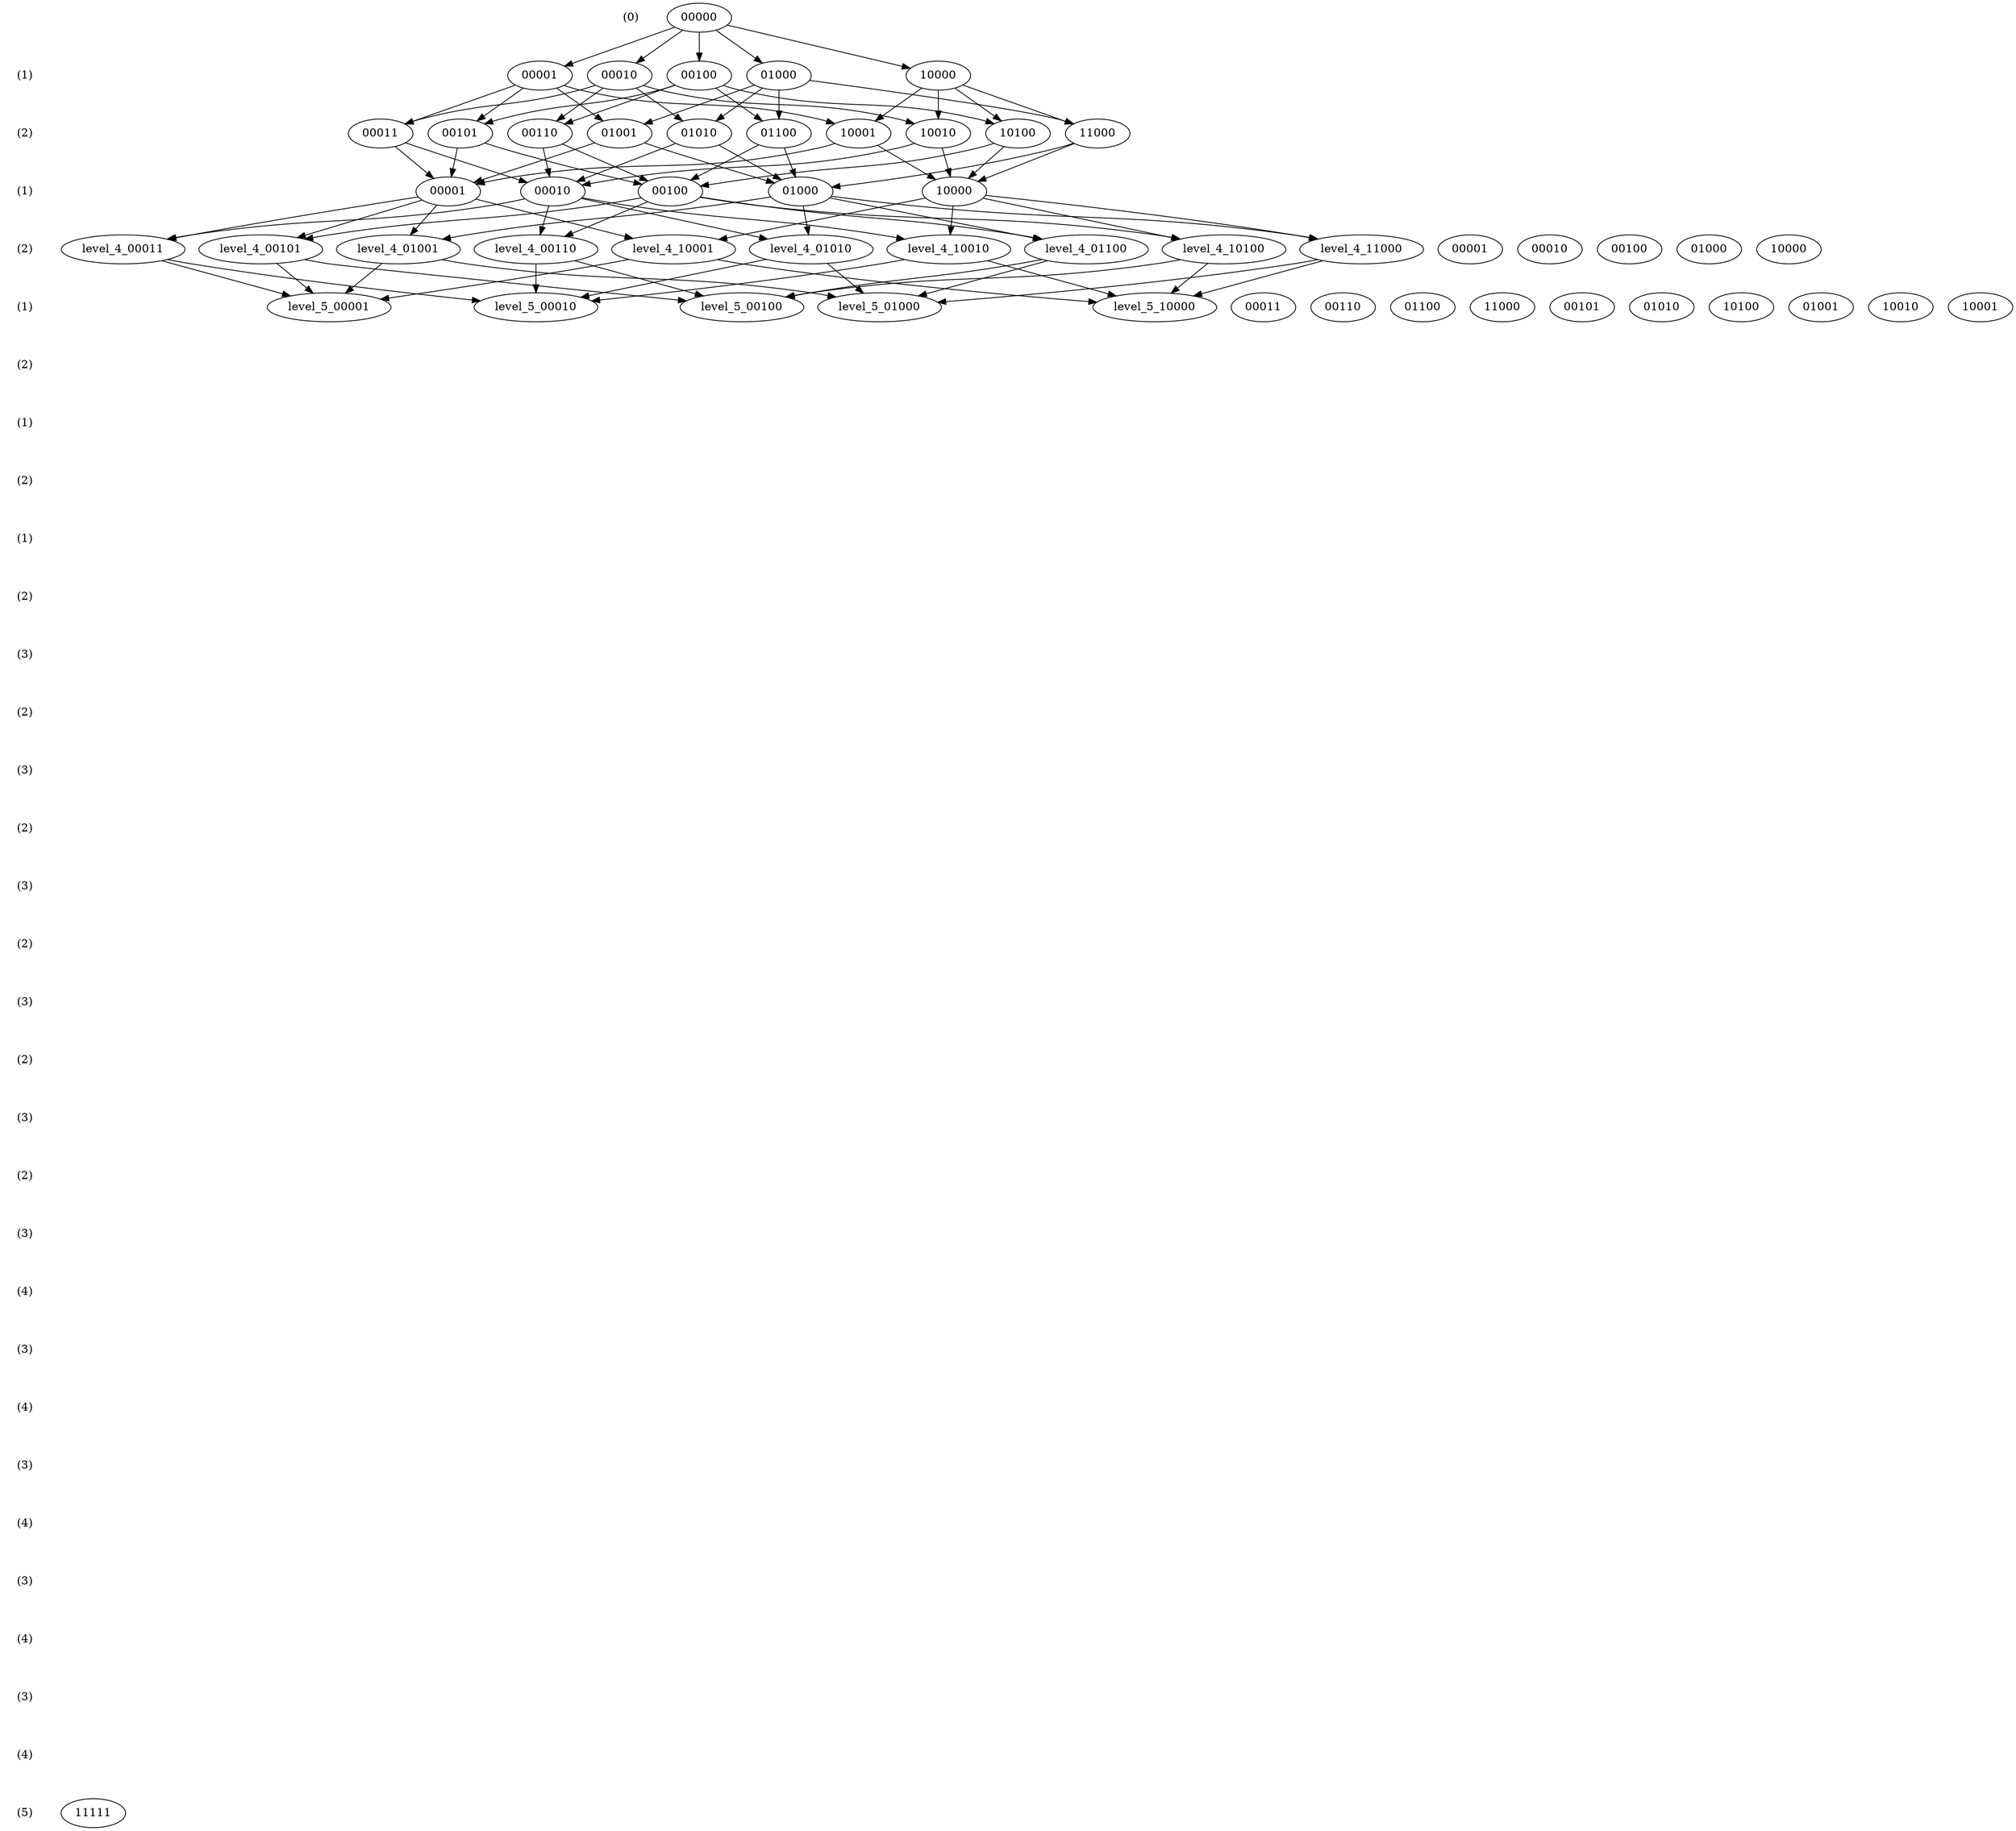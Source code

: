 /*
    dot -T pdf order5_graph.dot -o order5_graph.pdf
*/

digraph order5 {

	node [shape=plaintext]

	level_0 [label="(0)"]
	level_1 [label="(1)"]
	level_2 [label="(2)"]
	level_3 [label="(1)"]
	level_4 [label="(2)"]
	level_5 [label="(1)"]
	level_6 [label="(2)"]
	level_7 [label="(1)"]
	level_8 [label="(2)"]
	level_9 [label="(1)"]
	level_10 [label="(2)"]
	level_11 [label="(3)"]
	level_12 [label="(2)"]
	level_13 [label="(3)"]
	level_14 [label="(2)"]
	level_15 [label="(3)"]
	level_16 [label="(2)"]
	level_17 [label="(3)"]
	level_18 [label="(2)"]
	level_19 [label="(3)"]
	level_20 [label="(2)"]
	level_21 [label="(3)"]
	level_22 [label="(4)"]
	level_23 [label="(3)"]
	level_24 [label="(4)"]
	level_25 [label="(3)"]
	level_26 [label="(4)"]
	level_27 [label="(3)"]
	level_28 [label="(4)"]
	level_29 [label="(3)"]
	level_30 [label="(4)"]
	level_31 [label="(5)"]

	edge [style=invis]
    level_1 -> level_1 -> level_2 -> level_3 -> level_4 -> level_5 ->
    level_6 -> level_7 -> level_8 -> level_9 -> level_10 -> level_11 ->
    level_12 -> level_13 -> level_14 -> level_15 -> level_16 -> level_17 ->
    level_18 -> level_19 -> level_20 -> level_21 -> level_22 -> level_23 ->
    level_24 -> level_25 -> level_26 -> level_27 -> level_28 -> level_29 ->
    level_30 -> level_31

    node [shape=ellipse]
    edge [style=solid]

    { // there is only one possible node with no bits set
        rank=same; level_0

        level_0_00000 [label="00000"] // shape=ellipse,fontcolor=red,color=red,style=bold]
    }

    { // all possible nodes with 1 bit set
        rank=same; level_1

        level_1_00001 [label="00001"]
        level_1_00010 [label="00010"]
        level_1_00100 [label="00100"]
        level_1_01000 [label="01000"]
        level_1_10000 [label="10000"]
    }

    { // all possible nodes with 1 bit set
        rank=same; level_3

        level_3_00001 [label="00001"]
        level_3_00010 [label="00010"]
        level_3_00100 [label="00100"]
        level_3_01000 [label="01000"]
        level_3_10000 [label="10000"]
    }

    { // all possible nodes with 1 bit set
        rank=same; level_4

        level_4_00001 [label="00001"]
        level_4_00010 [label="00010"]
        level_4_00100 [label="00100"]
        level_4_01000 [label="01000"]
        level_4_10000 [label="10000"]
    }

    { // all possible nodes with 2 bits set
        rank=same; level_2

        level_2_00011 [label="00011"]
        level_2_00110 [label="00110"]
        level_2_01100 [label="01100"]
        level_2_11000 [label="11000"]
        level_2_00101 [label="00101"]
        level_2_01010 [label="01010"]
        level_2_10100 [label="10100"]
        level_2_01001 [label="01001"]
        level_2_10010 [label="10010"]
        level_2_10001 [label="10001"]
    }

    { // all possible nodes with 2 bits set
        rank=same; level_5

        level_5_00011 [label="00011"]
        level_5_00110 [label="00110"]
        level_5_01100 [label="01100"]
        level_5_11000 [label="11000"]
        level_5_00101 [label="00101"]
        level_5_01010 [label="01010"]
        level_5_10100 [label="10100"]
        level_5_01001 [label="01001"]
        level_5_10010 [label="10010"]
        level_5_10001 [label="10001"]
    }

/*
    { // all possible nodes with 3 bits set
        rank=same; level_x

        n3_00111 [label="00111"]
        n3_01110 [label="01110"]
        n3_11100 [label="11100"]
        n3_01011 [label="01011"]
        n3_11010 [label="11010"]
        n3_11010 [label="11010"]
        n3_10101 [label="10101"]
        n3_10011 [label="10011"]
        n3_11001 [label="11001"]
        n3_10110 [label="10110"]
    }

    { // all possible nodes with 4 bits set
        rank=same; level_y

        n4_11110 [label="11110"]
        n4_11101 [label="11101"]
        n4_11011 [label="11011"]
        n4_10111 [label="10111"]
        n4_01111 [label="01111"]
    }

*/

    { // there is only one possible node with 5 bits set
        rank=same; level_31

        n5_11111 [label="11111"]
    }

    // allowable transitions from (0) -> (1) out of level 0

    level_0_00000 -> level_1_00001 // [color=red,style=bold]
    level_0_00000 -> level_1_00010
    level_0_00000 -> level_1_00100
    level_0_00000 -> level_1_01000
    level_0_00000 -> level_1_10000

    // allowable transitions from (1) -> (2) out of level 1

    level_1_00001 -> level_2_00011
    level_1_00001 -> level_2_00101
    level_1_00001 -> level_2_01001
    level_1_00001 -> level_2_10001

    level_1_00010 -> level_2_00011
    level_1_00010 -> level_2_00110
    level_1_00010 -> level_2_01010
    level_1_00010 -> level_2_10010

    level_1_00100 -> level_2_00101
    level_1_00100 -> level_2_00110
    level_1_00100 -> level_2_01100
    level_1_00100 -> level_2_10100

    level_1_01000 -> level_2_01001
    level_1_01000 -> level_2_01010
    level_1_01000 -> level_2_01100
    level_1_01000 -> level_2_11000

    level_1_10000 -> level_2_10001
    level_1_10000 -> level_2_10010
    level_1_10000 -> level_2_10100
    level_1_10000 -> level_2_11000

    // allowable transitions from (2) -> (1) out of level 2

    level_2_00011 -> level_3_00010
    level_2_00011 -> level_3_00001

    level_2_00110 -> level_3_00100
    level_2_00110 -> level_3_00010

    level_2_01100 -> level_3_01000
    level_2_01100 -> level_3_00100

    level_2_11000 -> level_3_10000
    level_2_11000 -> level_3_01000

    level_2_00101 -> level_3_00100
    level_2_00101 -> level_3_00001

    level_2_01010 -> level_3_01000
    level_2_01010 -> level_3_00010

    level_2_10100 -> level_3_10000
    level_2_10100 -> level_3_00100

    level_2_01001 -> level_3_01000
    level_2_01001 -> level_3_00001

    level_2_10010 -> level_3_10000
    level_2_10010 -> level_3_00010

    level_2_10001 -> level_3_10000
    level_2_10001 -> level_3_00001

    // allowable transitions from (1) to (2) out of level 3

    level_3_00001 -> level_4_00011
    level_3_00001 -> level_4_00101
    level_3_00001 -> level_4_01001
    level_3_00001 -> level_4_10001

    level_3_00010 -> level_4_00011
    level_3_00010 -> level_4_00110
    level_3_00010 -> level_4_01010
    level_3_00010 -> level_4_10010

    level_3_00100 -> level_4_00101
    level_3_00100 -> level_4_00110
    level_3_00100 -> level_4_01100
    level_3_00100 -> level_4_10100

    level_3_01000 -> level_4_01001
    level_3_01000 -> level_4_01010
    level_3_01000 -> level_4_01100
    level_3_01000 -> level_4_11000

    level_3_10000 -> level_4_10001
    level_3_10000 -> level_4_10010
    level_3_10000 -> level_4_10100
    level_3_10000 -> level_4_11000

    // allowable transitions from (2) to (1) out of level 4

    level_4_00011 -> level_5_00010
    level_4_00011 -> level_5_00001

    level_4_00110 -> level_5_00100
    level_4_00110 -> level_5_00010

    level_4_01100 -> level_5_01000
    level_4_01100 -> level_5_00100

    level_4_11000 -> level_5_10000
    level_4_11000 -> level_5_01000

    level_4_00101 -> level_5_00100
    level_4_00101 -> level_5_00001

    level_4_01010 -> level_5_01000
    level_4_01010 -> level_5_00010

    level_4_10100 -> level_5_10000
    level_4_10100 -> level_5_00100

    level_4_01001 -> level_5_01000
    level_4_01001 -> level_5_00001

    level_4_10010 -> level_5_10000
    level_4_10010 -> level_5_00010

    level_4_10001 -> level_5_10000
    level_4_10001 -> level_5_00001
}

